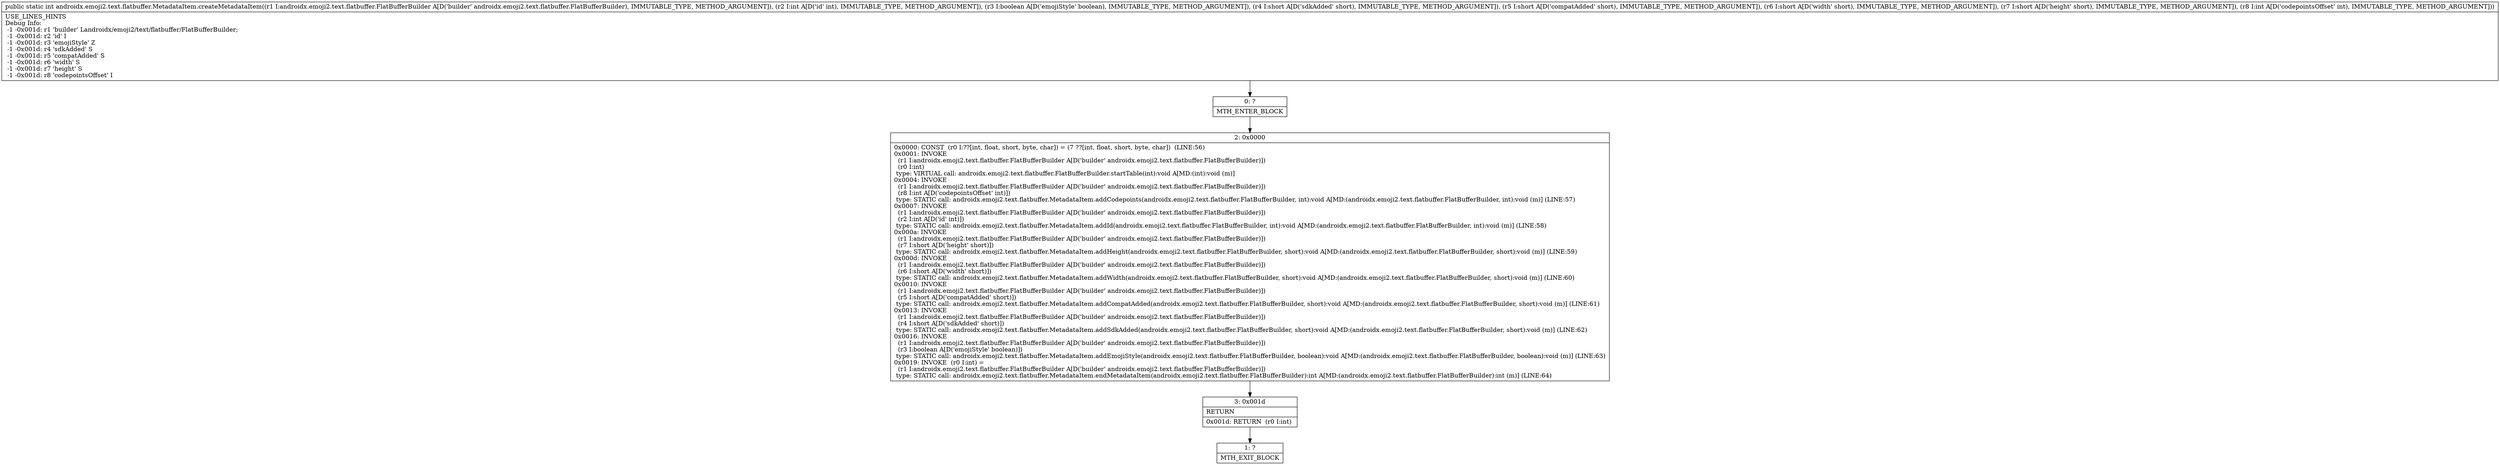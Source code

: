 digraph "CFG forandroidx.emoji2.text.flatbuffer.MetadataItem.createMetadataItem(Landroidx\/emoji2\/text\/flatbuffer\/FlatBufferBuilder;IZSSSSI)I" {
Node_0 [shape=record,label="{0\:\ ?|MTH_ENTER_BLOCK\l}"];
Node_2 [shape=record,label="{2\:\ 0x0000|0x0000: CONST  (r0 I:??[int, float, short, byte, char]) = (7 ??[int, float, short, byte, char])  (LINE:56)\l0x0001: INVOKE  \l  (r1 I:androidx.emoji2.text.flatbuffer.FlatBufferBuilder A[D('builder' androidx.emoji2.text.flatbuffer.FlatBufferBuilder)])\l  (r0 I:int)\l type: VIRTUAL call: androidx.emoji2.text.flatbuffer.FlatBufferBuilder.startTable(int):void A[MD:(int):void (m)]\l0x0004: INVOKE  \l  (r1 I:androidx.emoji2.text.flatbuffer.FlatBufferBuilder A[D('builder' androidx.emoji2.text.flatbuffer.FlatBufferBuilder)])\l  (r8 I:int A[D('codepointsOffset' int)])\l type: STATIC call: androidx.emoji2.text.flatbuffer.MetadataItem.addCodepoints(androidx.emoji2.text.flatbuffer.FlatBufferBuilder, int):void A[MD:(androidx.emoji2.text.flatbuffer.FlatBufferBuilder, int):void (m)] (LINE:57)\l0x0007: INVOKE  \l  (r1 I:androidx.emoji2.text.flatbuffer.FlatBufferBuilder A[D('builder' androidx.emoji2.text.flatbuffer.FlatBufferBuilder)])\l  (r2 I:int A[D('id' int)])\l type: STATIC call: androidx.emoji2.text.flatbuffer.MetadataItem.addId(androidx.emoji2.text.flatbuffer.FlatBufferBuilder, int):void A[MD:(androidx.emoji2.text.flatbuffer.FlatBufferBuilder, int):void (m)] (LINE:58)\l0x000a: INVOKE  \l  (r1 I:androidx.emoji2.text.flatbuffer.FlatBufferBuilder A[D('builder' androidx.emoji2.text.flatbuffer.FlatBufferBuilder)])\l  (r7 I:short A[D('height' short)])\l type: STATIC call: androidx.emoji2.text.flatbuffer.MetadataItem.addHeight(androidx.emoji2.text.flatbuffer.FlatBufferBuilder, short):void A[MD:(androidx.emoji2.text.flatbuffer.FlatBufferBuilder, short):void (m)] (LINE:59)\l0x000d: INVOKE  \l  (r1 I:androidx.emoji2.text.flatbuffer.FlatBufferBuilder A[D('builder' androidx.emoji2.text.flatbuffer.FlatBufferBuilder)])\l  (r6 I:short A[D('width' short)])\l type: STATIC call: androidx.emoji2.text.flatbuffer.MetadataItem.addWidth(androidx.emoji2.text.flatbuffer.FlatBufferBuilder, short):void A[MD:(androidx.emoji2.text.flatbuffer.FlatBufferBuilder, short):void (m)] (LINE:60)\l0x0010: INVOKE  \l  (r1 I:androidx.emoji2.text.flatbuffer.FlatBufferBuilder A[D('builder' androidx.emoji2.text.flatbuffer.FlatBufferBuilder)])\l  (r5 I:short A[D('compatAdded' short)])\l type: STATIC call: androidx.emoji2.text.flatbuffer.MetadataItem.addCompatAdded(androidx.emoji2.text.flatbuffer.FlatBufferBuilder, short):void A[MD:(androidx.emoji2.text.flatbuffer.FlatBufferBuilder, short):void (m)] (LINE:61)\l0x0013: INVOKE  \l  (r1 I:androidx.emoji2.text.flatbuffer.FlatBufferBuilder A[D('builder' androidx.emoji2.text.flatbuffer.FlatBufferBuilder)])\l  (r4 I:short A[D('sdkAdded' short)])\l type: STATIC call: androidx.emoji2.text.flatbuffer.MetadataItem.addSdkAdded(androidx.emoji2.text.flatbuffer.FlatBufferBuilder, short):void A[MD:(androidx.emoji2.text.flatbuffer.FlatBufferBuilder, short):void (m)] (LINE:62)\l0x0016: INVOKE  \l  (r1 I:androidx.emoji2.text.flatbuffer.FlatBufferBuilder A[D('builder' androidx.emoji2.text.flatbuffer.FlatBufferBuilder)])\l  (r3 I:boolean A[D('emojiStyle' boolean)])\l type: STATIC call: androidx.emoji2.text.flatbuffer.MetadataItem.addEmojiStyle(androidx.emoji2.text.flatbuffer.FlatBufferBuilder, boolean):void A[MD:(androidx.emoji2.text.flatbuffer.FlatBufferBuilder, boolean):void (m)] (LINE:63)\l0x0019: INVOKE  (r0 I:int) = \l  (r1 I:androidx.emoji2.text.flatbuffer.FlatBufferBuilder A[D('builder' androidx.emoji2.text.flatbuffer.FlatBufferBuilder)])\l type: STATIC call: androidx.emoji2.text.flatbuffer.MetadataItem.endMetadataItem(androidx.emoji2.text.flatbuffer.FlatBufferBuilder):int A[MD:(androidx.emoji2.text.flatbuffer.FlatBufferBuilder):int (m)] (LINE:64)\l}"];
Node_3 [shape=record,label="{3\:\ 0x001d|RETURN\l|0x001d: RETURN  (r0 I:int) \l}"];
Node_1 [shape=record,label="{1\:\ ?|MTH_EXIT_BLOCK\l}"];
MethodNode[shape=record,label="{public static int androidx.emoji2.text.flatbuffer.MetadataItem.createMetadataItem((r1 I:androidx.emoji2.text.flatbuffer.FlatBufferBuilder A[D('builder' androidx.emoji2.text.flatbuffer.FlatBufferBuilder), IMMUTABLE_TYPE, METHOD_ARGUMENT]), (r2 I:int A[D('id' int), IMMUTABLE_TYPE, METHOD_ARGUMENT]), (r3 I:boolean A[D('emojiStyle' boolean), IMMUTABLE_TYPE, METHOD_ARGUMENT]), (r4 I:short A[D('sdkAdded' short), IMMUTABLE_TYPE, METHOD_ARGUMENT]), (r5 I:short A[D('compatAdded' short), IMMUTABLE_TYPE, METHOD_ARGUMENT]), (r6 I:short A[D('width' short), IMMUTABLE_TYPE, METHOD_ARGUMENT]), (r7 I:short A[D('height' short), IMMUTABLE_TYPE, METHOD_ARGUMENT]), (r8 I:int A[D('codepointsOffset' int), IMMUTABLE_TYPE, METHOD_ARGUMENT]))  | USE_LINES_HINTS\lDebug Info:\l  \-1 \-0x001d: r1 'builder' Landroidx\/emoji2\/text\/flatbuffer\/FlatBufferBuilder;\l  \-1 \-0x001d: r2 'id' I\l  \-1 \-0x001d: r3 'emojiStyle' Z\l  \-1 \-0x001d: r4 'sdkAdded' S\l  \-1 \-0x001d: r5 'compatAdded' S\l  \-1 \-0x001d: r6 'width' S\l  \-1 \-0x001d: r7 'height' S\l  \-1 \-0x001d: r8 'codepointsOffset' I\l}"];
MethodNode -> Node_0;Node_0 -> Node_2;
Node_2 -> Node_3;
Node_3 -> Node_1;
}

